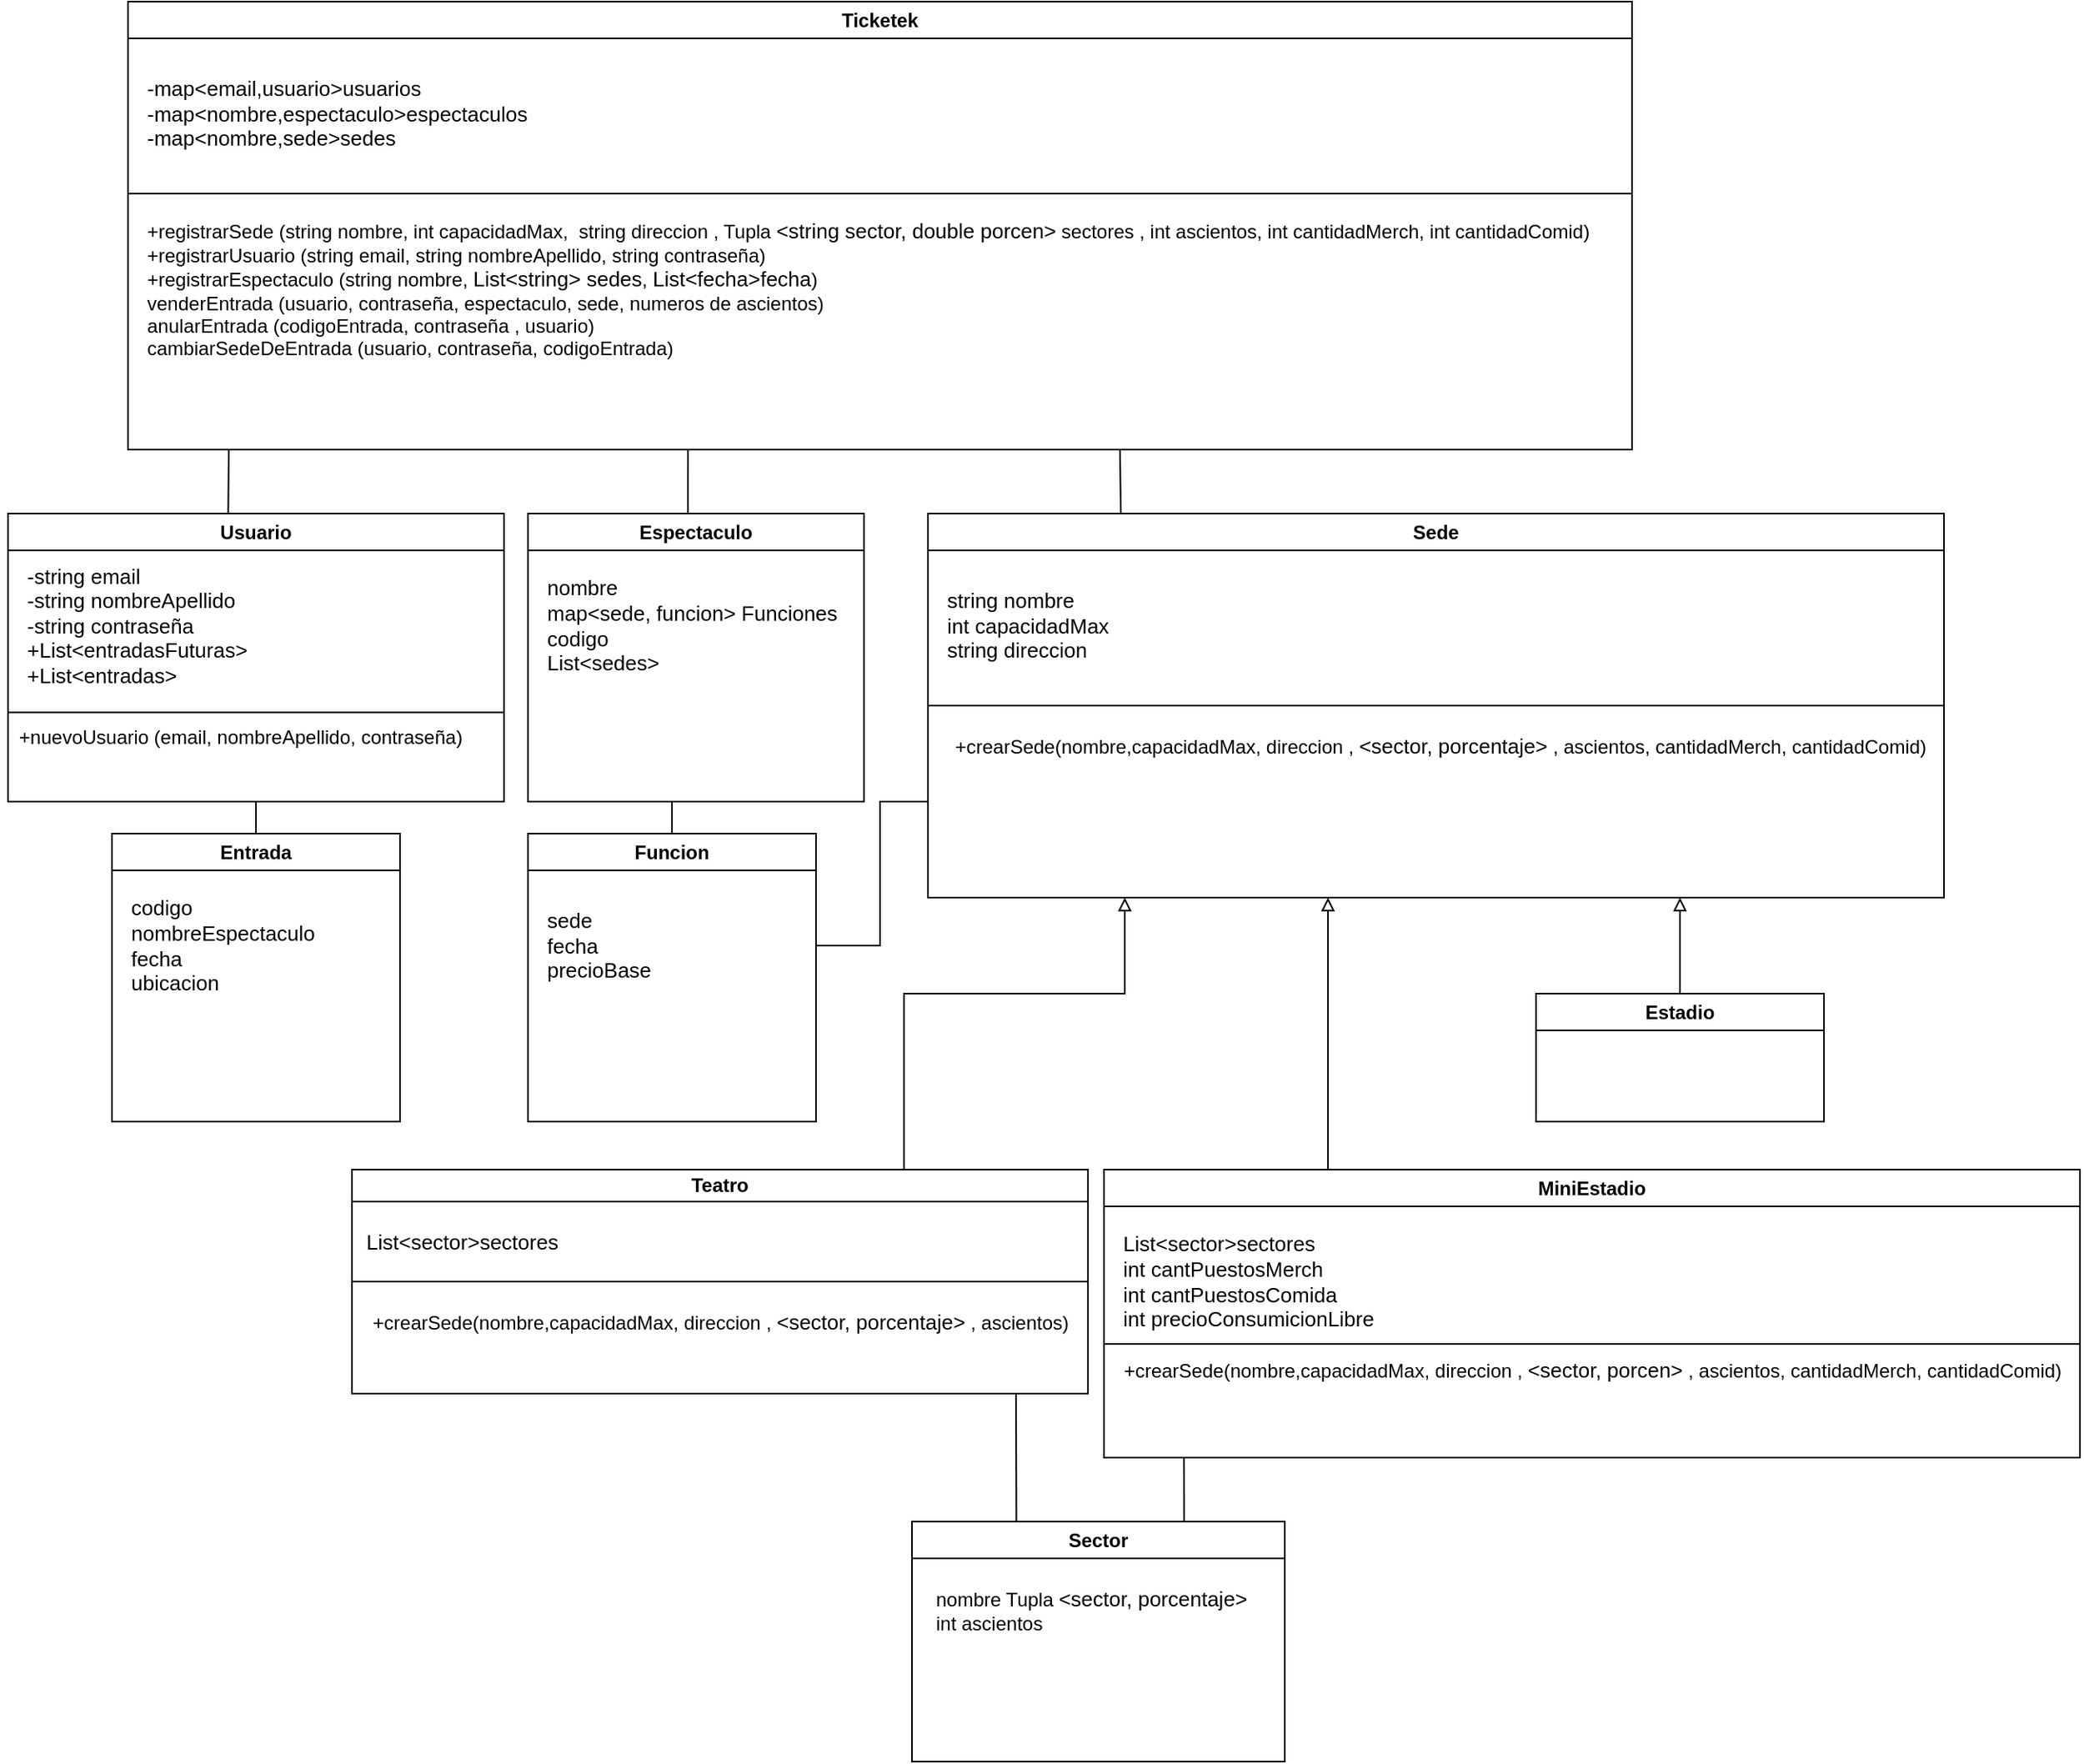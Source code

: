 <mxfile version="26.2.14">
  <diagram name="Página-1" id="BGD62SCd4SlIzhXcsPhD">
    <mxGraphModel dx="2414" dy="1845" grid="1" gridSize="10" guides="1" tooltips="1" connect="1" arrows="1" fold="1" page="1" pageScale="1" pageWidth="827" pageHeight="1169" math="0" shadow="0">
      <root>
        <mxCell id="0" />
        <mxCell id="1" parent="0" />
        <mxCell id="c-k_OdhlWmI5xw33POUm-2" value="Usuario" style="swimlane;whiteSpace=wrap;html=1;fillStyle=auto;rounded=0;glass=0;shadow=0;swimlaneLine=1;" parent="1" vertex="1">
          <mxGeometry x="-25" y="-820" width="310" height="180" as="geometry" />
        </mxCell>
        <mxCell id="c-k_OdhlWmI5xw33POUm-3" value="&lt;font style=&quot;font-size: 13px;&quot;&gt;-string email&lt;/font&gt;&lt;div&gt;&lt;font style=&quot;font-size: 13px;&quot;&gt;-string nombreApellido&lt;/font&gt;&lt;/div&gt;&lt;div&gt;&lt;font style=&quot;font-size: 13px;&quot;&gt;&lt;span style=&quot;background-color: transparent; color: light-dark(rgb(0, 0, 0), rgb(255, 255, 255));&quot;&gt;-string&amp;nbsp;&lt;/span&gt;contraseña&lt;/font&gt;&lt;/div&gt;&lt;div&gt;&lt;span style=&quot;font-size: 13px; background-color: transparent; color: light-dark(rgb(0, 0, 0), rgb(255, 255, 255));&quot;&gt;+List&lt;/span&gt;&lt;span style=&quot;font-size: 13px; background-color: transparent; color: light-dark(rgb(0, 0, 0), rgb(255, 255, 255));&quot;&gt;&amp;lt;entradasFuturas&lt;/span&gt;&lt;span style=&quot;font-size: 13px; background-color: transparent; color: light-dark(rgb(0, 0, 0), rgb(255, 255, 255));&quot;&gt;&amp;gt;&lt;/span&gt;&lt;/div&gt;&lt;div&gt;&lt;font style=&quot;font-size: 13px;&quot;&gt;+List&lt;span style=&quot;color: light-dark(rgb(0, 0, 0), rgb(255, 255, 255)); background-color: transparent;&quot;&gt;&amp;lt;entradas&lt;/span&gt;&lt;span style=&quot;color: light-dark(rgb(0, 0, 0), rgb(255, 255, 255)); background-color: transparent;&quot;&gt;&amp;gt;&lt;/span&gt;&lt;span style=&quot;color: light-dark(rgb(0, 0, 0), rgb(255, 255, 255)); background-color: transparent;&quot;&gt;&lt;/span&gt;&lt;/font&gt;&lt;/div&gt;" style="text;html=1;align=left;verticalAlign=middle;resizable=0;points=[];autosize=1;strokeColor=none;fillColor=none;" parent="c-k_OdhlWmI5xw33POUm-2" vertex="1">
          <mxGeometry x="10" y="25" width="160" height="90" as="geometry" />
        </mxCell>
        <mxCell id="gz3MEblSSOQ2FDono_MR-6" value="&lt;span style=&quot;text-align: left;&quot;&gt;+nuevoUsuario (email, nombreApellido, contraseña)&lt;/span&gt;" style="text;html=1;align=center;verticalAlign=middle;resizable=0;points=[];autosize=1;strokeColor=none;fillColor=none;" vertex="1" parent="c-k_OdhlWmI5xw33POUm-2">
          <mxGeometry x="-5" y="125" width="300" height="30" as="geometry" />
        </mxCell>
        <mxCell id="gz3MEblSSOQ2FDono_MR-8" value="" style="endArrow=none;html=1;rounded=0;" edge="1" parent="c-k_OdhlWmI5xw33POUm-2">
          <mxGeometry width="50" height="50" relative="1" as="geometry">
            <mxPoint y="124.31" as="sourcePoint" />
            <mxPoint x="310" y="124.31" as="targetPoint" />
          </mxGeometry>
        </mxCell>
        <mxCell id="c-k_OdhlWmI5xw33POUm-10" value="Ticketek" style="swimlane;whiteSpace=wrap;html=1;fillStyle=auto;rounded=0;glass=0;shadow=0;swimlaneLine=1;" parent="1" vertex="1">
          <mxGeometry x="50" y="-1140" width="940" height="280" as="geometry" />
        </mxCell>
        <mxCell id="c-k_OdhlWmI5xw33POUm-11" value="&lt;div&gt;&lt;span style=&quot;font-size: 13px;&quot;&gt;-map&amp;lt;email,usuario&amp;gt;usuarios&lt;/span&gt;&lt;/div&gt;&lt;div&gt;&lt;span style=&quot;font-size: 13px;&quot;&gt;-map&amp;lt;nombre,espectaculo&amp;gt;espectaculos&lt;/span&gt;&lt;/div&gt;&lt;div&gt;&lt;span style=&quot;font-size: 13px;&quot;&gt;-map&amp;lt;nombre,sede&amp;gt;sedes&lt;/span&gt;&lt;/div&gt;" style="text;html=1;align=left;verticalAlign=middle;resizable=0;points=[];autosize=1;strokeColor=none;fillColor=none;" parent="c-k_OdhlWmI5xw33POUm-10" vertex="1">
          <mxGeometry x="10" y="40" width="260" height="60" as="geometry" />
        </mxCell>
        <mxCell id="c-k_OdhlWmI5xw33POUm-50" value="" style="endArrow=none;html=1;rounded=0;exitX=0.444;exitY=0;exitDx=0;exitDy=0;exitPerimeter=0;" parent="c-k_OdhlWmI5xw33POUm-10" source="c-k_OdhlWmI5xw33POUm-2" edge="1">
          <mxGeometry width="50" height="50" relative="1" as="geometry">
            <mxPoint x="70" y="300" as="sourcePoint" />
            <mxPoint x="63" y="280" as="targetPoint" />
          </mxGeometry>
        </mxCell>
        <mxCell id="c-k_OdhlWmI5xw33POUm-60" value="" style="endArrow=none;html=1;rounded=0;exitX=0;exitY=0.5;exitDx=0;exitDy=0;" parent="c-k_OdhlWmI5xw33POUm-10" edge="1">
          <mxGeometry width="50" height="50" relative="1" as="geometry">
            <mxPoint y="120" as="sourcePoint" />
            <mxPoint x="940" y="120" as="targetPoint" />
          </mxGeometry>
        </mxCell>
        <mxCell id="c-k_OdhlWmI5xw33POUm-61" value="+registrarSede (string nombre, int capacidadMax,&amp;nbsp; string direccion , Tupla&amp;nbsp;&lt;span style=&quot;color: light-dark(rgb(0, 0, 0), rgb(255, 255, 255)); background-color: transparent; font-size: 13px;&quot;&gt;&amp;lt;string sector, double porcen&lt;/span&gt;&lt;span style=&quot;color: light-dark(rgb(0, 0, 0), rgb(255, 255, 255)); background-color: transparent; font-size: 13px;&quot;&gt;&amp;gt;&lt;/span&gt;&amp;nbsp;sectores , int ascientos, int cantidadMerch, int cantidadComid)&lt;div&gt;+registrarUsuario (string email, string nombreApellido, string contraseña)&lt;/div&gt;&lt;div&gt;+registrarEspectaculo (string nombre,&amp;nbsp;&lt;span style=&quot;font-size: 13px;&quot;&gt;List&lt;/span&gt;&lt;span style=&quot;color: light-dark(rgb(0, 0, 0), rgb(255, 255, 255)); background-color: transparent; font-size: 13px;&quot;&gt;&amp;lt;string&lt;/span&gt;&lt;span style=&quot;color: light-dark(rgb(0, 0, 0), rgb(255, 255, 255)); background-color: transparent; font-size: 13px;&quot;&gt;&amp;gt; sedes&lt;/span&gt;,&amp;nbsp;&lt;span style=&quot;font-size: 13px;&quot;&gt;List&lt;/span&gt;&lt;span style=&quot;color: light-dark(rgb(0, 0, 0), rgb(255, 255, 255)); background-color: transparent; font-size: 13px;&quot;&gt;&amp;lt;fecha&lt;/span&gt;&lt;span style=&quot;color: light-dark(rgb(0, 0, 0), rgb(255, 255, 255)); background-color: transparent; font-size: 13px;&quot;&gt;&amp;gt;fecha&lt;/span&gt;)&lt;/div&gt;&lt;div&gt;venderEntrada (usuario, contraseña, espectaculo, sede, numeros de ascientos)&lt;/div&gt;&lt;div&gt;anularEntrada (codigoEntrada, contraseña , usuario)&lt;/div&gt;&lt;div&gt;cambiarSedeDeEntrada (usuario, contraseña, codigoEntrada)&lt;/div&gt;" style="text;html=1;align=left;verticalAlign=middle;resizable=0;points=[];autosize=1;strokeColor=none;fillColor=none;" parent="c-k_OdhlWmI5xw33POUm-10" vertex="1">
          <mxGeometry x="10" y="130" width="930" height="100" as="geometry" />
        </mxCell>
        <mxCell id="c-k_OdhlWmI5xw33POUm-12" value="Sede" style="swimlane;whiteSpace=wrap;html=1;fillStyle=auto;rounded=0;glass=0;shadow=0;swimlaneLine=1;startSize=23;" parent="1" vertex="1">
          <mxGeometry x="550" y="-820" width="635" height="240" as="geometry" />
        </mxCell>
        <mxCell id="c-k_OdhlWmI5xw33POUm-13" value="&lt;div&gt;&lt;span style=&quot;font-size: 13px;&quot;&gt;string nombre&lt;/span&gt;&lt;/div&gt;&lt;div&gt;&lt;span style=&quot;font-size: 13px;&quot;&gt;int capacidadMax&lt;/span&gt;&lt;/div&gt;&lt;div&gt;&lt;span style=&quot;font-size: 13px;&quot;&gt;string direccion&lt;/span&gt;&lt;/div&gt;" style="text;html=1;align=left;verticalAlign=middle;resizable=0;points=[];autosize=1;strokeColor=none;fillColor=none;" parent="c-k_OdhlWmI5xw33POUm-12" vertex="1">
          <mxGeometry x="10" y="40" width="120" height="60" as="geometry" />
        </mxCell>
        <mxCell id="gz3MEblSSOQ2FDono_MR-2" value="+crearSede(&lt;span style=&quot;text-align: left;&quot;&gt;nombre,capacidadMax, direccion ,&amp;nbsp;&lt;/span&gt;&lt;span style=&quot;color: light-dark(rgb(0, 0, 0), rgb(255, 255, 255)); text-align: left; background-color: transparent; font-size: 13px;&quot;&gt;&amp;lt;sector, porcentaje&lt;/span&gt;&lt;span style=&quot;color: light-dark(rgb(0, 0, 0), rgb(255, 255, 255)); text-align: left; background-color: transparent; font-size: 13px;&quot;&gt;&amp;gt;&lt;/span&gt;&lt;span style=&quot;text-align: left;&quot;&gt;&amp;nbsp;, ascientos, cantidadMerch, cantidadComid)&lt;/span&gt;" style="text;html=1;align=center;verticalAlign=middle;resizable=0;points=[];autosize=1;strokeColor=none;fillColor=none;" vertex="1" parent="c-k_OdhlWmI5xw33POUm-12">
          <mxGeometry x="5" y="130" width="630" height="30" as="geometry" />
        </mxCell>
        <mxCell id="c-k_OdhlWmI5xw33POUm-14" value="Teatro" style="swimlane;whiteSpace=wrap;html=1;fillStyle=auto;rounded=0;glass=0;shadow=0;swimlaneLine=1;startSize=20;" parent="1" vertex="1">
          <mxGeometry x="190" y="-410" width="460" height="140" as="geometry">
            <mxRectangle x="750" y="290" width="70" height="30" as="alternateBounds" />
          </mxGeometry>
        </mxCell>
        <mxCell id="c-k_OdhlWmI5xw33POUm-15" value="&lt;span style=&quot;color: light-dark(rgb(0, 0, 0), rgb(255, 255, 255)); background-color: transparent; font-size: 13px;&quot;&gt;List&amp;lt;sector&lt;/span&gt;&lt;span style=&quot;color: light-dark(rgb(0, 0, 0), rgb(255, 255, 255)); background-color: transparent; font-size: 13px;&quot;&gt;&amp;gt;&lt;/span&gt;&lt;span style=&quot;color: light-dark(rgb(0, 0, 0), rgb(255, 255, 255)); background-color: transparent; font-size: 13px;&quot;&gt;sectores&lt;/span&gt;" style="text;html=1;align=left;verticalAlign=middle;resizable=0;points=[];autosize=1;strokeColor=none;fillColor=none;" parent="c-k_OdhlWmI5xw33POUm-14" vertex="1">
          <mxGeometry x="7" y="30" width="140" height="30" as="geometry" />
        </mxCell>
        <mxCell id="gz3MEblSSOQ2FDono_MR-12" value="+crearSede(&lt;span style=&quot;text-align: left;&quot;&gt;nombre,capacidadMax, direccion ,&amp;nbsp;&lt;/span&gt;&lt;span style=&quot;color: light-dark(rgb(0, 0, 0), rgb(255, 255, 255)); background-color: transparent; text-align: left; font-size: 13px;&quot;&gt;&amp;lt;sector, porcentaje&lt;/span&gt;&lt;span style=&quot;color: light-dark(rgb(0, 0, 0), rgb(255, 255, 255)); background-color: transparent; text-align: left; font-size: 13px;&quot;&gt;&amp;gt;&lt;/span&gt;&lt;span style=&quot;text-align: left;&quot;&gt;&amp;nbsp;, ascientos)&lt;/span&gt;" style="text;html=1;align=center;verticalAlign=middle;resizable=0;points=[];autosize=1;strokeColor=none;fillColor=none;" vertex="1" parent="c-k_OdhlWmI5xw33POUm-14">
          <mxGeometry y="80" width="460" height="30" as="geometry" />
        </mxCell>
        <mxCell id="c-k_OdhlWmI5xw33POUm-16" value="Estadio" style="swimlane;whiteSpace=wrap;html=1;fillStyle=auto;rounded=0;glass=0;shadow=0;swimlaneLine=1;startSize=23;" parent="1" vertex="1">
          <mxGeometry x="930" y="-520" width="180" height="80" as="geometry" />
        </mxCell>
        <mxCell id="c-k_OdhlWmI5xw33POUm-17" value="&lt;div&gt;&lt;br&gt;&lt;/div&gt;" style="text;html=1;align=left;verticalAlign=middle;resizable=0;points=[];autosize=1;strokeColor=none;fillColor=none;" parent="c-k_OdhlWmI5xw33POUm-16" vertex="1">
          <mxGeometry x="10" y="55" width="20" height="30" as="geometry" />
        </mxCell>
        <mxCell id="c-k_OdhlWmI5xw33POUm-19" value="MiniEstadio" style="swimlane;whiteSpace=wrap;html=1;fillStyle=auto;rounded=0;glass=0;shadow=0;swimlaneLine=1;startSize=23;" parent="1" vertex="1">
          <mxGeometry x="660" y="-410" width="610" height="180" as="geometry" />
        </mxCell>
        <mxCell id="c-k_OdhlWmI5xw33POUm-20" value="&lt;div&gt;&lt;span style=&quot;background-color: transparent; color: light-dark(rgb(0, 0, 0), rgb(255, 255, 255)); font-size: 13px;&quot;&gt;List&amp;lt;sector&lt;/span&gt;&lt;span style=&quot;background-color: transparent; color: light-dark(rgb(0, 0, 0), rgb(255, 255, 255)); font-size: 13px;&quot;&gt;&amp;gt;&lt;/span&gt;&lt;span style=&quot;font-size: 13px; background-color: transparent; color: light-dark(rgb(0, 0, 0), rgb(255, 255, 255));&quot;&gt;sectores&lt;/span&gt;&lt;/div&gt;&lt;div&gt;&lt;span style=&quot;font-size: 13px;&quot;&gt;int cantPuestosMerch&lt;/span&gt;&lt;/div&gt;&lt;div&gt;&lt;span style=&quot;font-size: 13px;&quot;&gt;int cantPuestosComida&lt;/span&gt;&lt;/div&gt;&lt;div&gt;&lt;span style=&quot;font-size: 13px;&quot;&gt;int precioConsumicionLibre&lt;/span&gt;&lt;/div&gt;" style="text;html=1;align=left;verticalAlign=middle;resizable=0;points=[];autosize=1;strokeColor=none;fillColor=none;" parent="c-k_OdhlWmI5xw33POUm-19" vertex="1">
          <mxGeometry x="10" y="30" width="180" height="80" as="geometry" />
        </mxCell>
        <mxCell id="gz3MEblSSOQ2FDono_MR-9" value="+crearSede(&lt;span style=&quot;text-align: left;&quot;&gt;nombre,capacidadMax, direccion ,&amp;nbsp;&lt;/span&gt;&lt;span style=&quot;color: light-dark(rgb(0, 0, 0), rgb(255, 255, 255)); background-color: transparent; text-align: left; font-size: 13px;&quot;&gt;&amp;lt;sector, porcen&lt;/span&gt;&lt;span style=&quot;color: light-dark(rgb(0, 0, 0), rgb(255, 255, 255)); background-color: transparent; text-align: left; font-size: 13px;&quot;&gt;&amp;gt;&lt;/span&gt;&lt;span style=&quot;text-align: left;&quot;&gt;&amp;nbsp;, ascientos, cantidadMerch, cantidadComid)&lt;/span&gt;" style="text;html=1;align=center;verticalAlign=middle;resizable=0;points=[];autosize=1;strokeColor=none;fillColor=none;" vertex="1" parent="c-k_OdhlWmI5xw33POUm-19">
          <mxGeometry y="110" width="610" height="30" as="geometry" />
        </mxCell>
        <mxCell id="gz3MEblSSOQ2FDono_MR-19" value="" style="endArrow=none;html=1;rounded=0;exitX=0;exitY=0.5;exitDx=0;exitDy=0;" edge="1" parent="c-k_OdhlWmI5xw33POUm-19">
          <mxGeometry width="50" height="50" relative="1" as="geometry">
            <mxPoint y="109" as="sourcePoint" />
            <mxPoint x="610" y="109" as="targetPoint" />
          </mxGeometry>
        </mxCell>
        <mxCell id="c-k_OdhlWmI5xw33POUm-22" value="" style="endArrow=block;html=1;rounded=0;exitX=0.75;exitY=0;exitDx=0;exitDy=0;endFill=0;" parent="1" source="c-k_OdhlWmI5xw33POUm-14" edge="1">
          <mxGeometry width="50" height="50" relative="1" as="geometry">
            <mxPoint x="657.5" y="-370" as="sourcePoint" />
            <mxPoint x="673" y="-580" as="targetPoint" />
            <Array as="points">
              <mxPoint x="535" y="-520" />
              <mxPoint x="673" y="-520" />
            </Array>
          </mxGeometry>
        </mxCell>
        <mxCell id="c-k_OdhlWmI5xw33POUm-24" value="Sector" style="swimlane;whiteSpace=wrap;html=1;" parent="1" vertex="1">
          <mxGeometry x="540" y="-190" width="233" height="150" as="geometry" />
        </mxCell>
        <mxCell id="c-k_OdhlWmI5xw33POUm-54" value="&lt;div&gt;nombre Tupla&amp;nbsp;&lt;span style=&quot;background-color: transparent; color: light-dark(rgb(0, 0, 0), rgb(255, 255, 255)); font-size: 13px;&quot;&gt;&amp;lt;sector, porcentaje&lt;/span&gt;&lt;span style=&quot;background-color: transparent; color: light-dark(rgb(0, 0, 0), rgb(255, 255, 255)); font-size: 13px;&quot;&gt;&amp;gt;&lt;/span&gt;&lt;/div&gt;&lt;div&gt;int ascientos&lt;/div&gt;&lt;div&gt;&lt;br&gt;&lt;/div&gt;" style="text;html=1;align=left;verticalAlign=middle;resizable=0;points=[];autosize=1;strokeColor=none;fillColor=none;" parent="c-k_OdhlWmI5xw33POUm-24" vertex="1">
          <mxGeometry x="13" y="33" width="220" height="60" as="geometry" />
        </mxCell>
        <mxCell id="c-k_OdhlWmI5xw33POUm-34" value="" style="endArrow=none;html=1;rounded=0;exitX=0.28;exitY=-0.003;exitDx=0;exitDy=0;exitPerimeter=0;" parent="1" source="c-k_OdhlWmI5xw33POUm-24" edge="1">
          <mxGeometry width="50" height="50" relative="1" as="geometry">
            <mxPoint x="723.298" y="-149.7" as="sourcePoint" />
            <mxPoint x="605" y="-270" as="targetPoint" />
          </mxGeometry>
        </mxCell>
        <mxCell id="c-k_OdhlWmI5xw33POUm-35" value="Entrada" style="swimlane;whiteSpace=wrap;html=1;fillStyle=auto;rounded=0;glass=0;shadow=0;swimlaneLine=1;" parent="1" vertex="1">
          <mxGeometry x="40" y="-620" width="180" height="180" as="geometry" />
        </mxCell>
        <mxCell id="c-k_OdhlWmI5xw33POUm-36" value="&lt;div&gt;&lt;span style=&quot;font-size: 13px;&quot;&gt;codigo&lt;/span&gt;&lt;/div&gt;&lt;div&gt;&lt;span style=&quot;font-size: 13px;&quot;&gt;nombreEspectaculo&lt;/span&gt;&lt;/div&gt;&lt;div&gt;&lt;span style=&quot;font-size: 13px;&quot;&gt;fecha&lt;/span&gt;&lt;/div&gt;&lt;div&gt;&lt;span style=&quot;font-size: 13px;&quot;&gt;ubicacion&lt;/span&gt;&lt;/div&gt;" style="text;html=1;align=left;verticalAlign=middle;resizable=0;points=[];autosize=1;strokeColor=none;fillColor=none;" parent="c-k_OdhlWmI5xw33POUm-35" vertex="1">
          <mxGeometry x="10" y="30" width="140" height="80" as="geometry" />
        </mxCell>
        <mxCell id="c-k_OdhlWmI5xw33POUm-37" value="" style="endArrow=none;html=1;rounded=0;entryX=0.5;entryY=1;entryDx=0;entryDy=0;" parent="1" source="c-k_OdhlWmI5xw33POUm-35" target="c-k_OdhlWmI5xw33POUm-2" edge="1">
          <mxGeometry width="50" height="50" relative="1" as="geometry">
            <mxPoint x="100" y="-440" as="sourcePoint" />
            <mxPoint x="140" y="-480" as="targetPoint" />
          </mxGeometry>
        </mxCell>
        <mxCell id="c-k_OdhlWmI5xw33POUm-38" value="Espectaculo" style="swimlane;whiteSpace=wrap;html=1;fillStyle=auto;rounded=0;glass=0;shadow=0;swimlaneLine=1;" parent="1" vertex="1">
          <mxGeometry x="300" y="-820" width="210" height="180" as="geometry" />
        </mxCell>
        <mxCell id="c-k_OdhlWmI5xw33POUm-39" value="&lt;div&gt;&lt;span style=&quot;font-size: 13px;&quot;&gt;nombre&lt;/span&gt;&lt;/div&gt;&lt;div&gt;&lt;span style=&quot;color: light-dark(rgb(0, 0, 0), rgb(255, 255, 255)); background-color: transparent; font-size: 13px;&quot;&gt;map&amp;lt;sede, funcion&lt;/span&gt;&lt;span style=&quot;color: light-dark(rgb(0, 0, 0), rgb(255, 255, 255)); background-color: transparent; font-size: 13px;&quot;&gt;&amp;gt; Funciones&lt;/span&gt;&lt;/div&gt;&lt;div&gt;&lt;span style=&quot;font-size: 13px;&quot;&gt;codigo&lt;/span&gt;&lt;/div&gt;&lt;div&gt;&lt;span style=&quot;font-size: 13px;&quot;&gt;List&lt;/span&gt;&lt;span style=&quot;font-size: 13px; background-color: transparent; color: light-dark(rgb(0, 0, 0), rgb(255, 255, 255));&quot;&gt;&amp;lt;sedes&lt;/span&gt;&lt;span style=&quot;background-color: transparent; color: light-dark(rgb(0, 0, 0), rgb(255, 255, 255)); font-size: 13px;&quot;&gt;&amp;gt;&lt;/span&gt;&lt;/div&gt;" style="text;html=1;align=left;verticalAlign=middle;resizable=0;points=[];autosize=1;strokeColor=none;fillColor=none;" parent="c-k_OdhlWmI5xw33POUm-38" vertex="1">
          <mxGeometry x="10" y="30" width="200" height="80" as="geometry" />
        </mxCell>
        <mxCell id="c-k_OdhlWmI5xw33POUm-40" value="Funcion" style="swimlane;whiteSpace=wrap;html=1;fillStyle=auto;rounded=0;glass=0;shadow=0;swimlaneLine=1;" parent="1" vertex="1">
          <mxGeometry x="300" y="-620" width="180" height="180" as="geometry" />
        </mxCell>
        <mxCell id="c-k_OdhlWmI5xw33POUm-41" value="&lt;div&gt;&lt;span style=&quot;font-size: 13px; background-color: transparent; color: light-dark(rgb(0, 0, 0), rgb(255, 255, 255));&quot;&gt;sede&lt;/span&gt;&lt;/div&gt;&lt;div&gt;&lt;span style=&quot;font-size: 13px; background-color: transparent; color: light-dark(rgb(0, 0, 0), rgb(255, 255, 255));&quot;&gt;fecha&lt;/span&gt;&lt;/div&gt;&lt;div&gt;&lt;span style=&quot;font-size: 13px; background-color: transparent; color: light-dark(rgb(0, 0, 0), rgb(255, 255, 255));&quot;&gt;precioBase&lt;/span&gt;&lt;/div&gt;" style="text;html=1;align=left;verticalAlign=middle;resizable=0;points=[];autosize=1;strokeColor=none;fillColor=none;" parent="c-k_OdhlWmI5xw33POUm-40" vertex="1">
          <mxGeometry x="10" y="40" width="90" height="60" as="geometry" />
        </mxCell>
        <mxCell id="c-k_OdhlWmI5xw33POUm-43" value="" style="endArrow=none;html=1;rounded=0;entryX=0.5;entryY=0;entryDx=0;entryDy=0;" parent="1" target="c-k_OdhlWmI5xw33POUm-40" edge="1">
          <mxGeometry width="50" height="50" relative="1" as="geometry">
            <mxPoint x="390" y="-640" as="sourcePoint" />
            <mxPoint x="140" y="-470" as="targetPoint" />
          </mxGeometry>
        </mxCell>
        <mxCell id="c-k_OdhlWmI5xw33POUm-53" value="" style="endArrow=none;html=1;rounded=0;entryX=0;entryY=0.75;entryDx=0;entryDy=0;" parent="1" target="c-k_OdhlWmI5xw33POUm-12" edge="1">
          <mxGeometry width="50" height="50" relative="1" as="geometry">
            <mxPoint x="480" y="-550" as="sourcePoint" />
            <mxPoint x="530" y="-600" as="targetPoint" />
            <Array as="points">
              <mxPoint x="520" y="-550" />
              <mxPoint x="520" y="-640" />
            </Array>
          </mxGeometry>
        </mxCell>
        <mxCell id="c-k_OdhlWmI5xw33POUm-59" value="" style="endArrow=none;html=1;rounded=0;exitX=0.73;exitY=0;exitDx=0;exitDy=0;exitPerimeter=0;" parent="1" source="c-k_OdhlWmI5xw33POUm-24" edge="1">
          <mxGeometry width="50" height="50" relative="1" as="geometry">
            <mxPoint x="820" y="-150" as="sourcePoint" />
            <mxPoint x="710" y="-230" as="targetPoint" />
          </mxGeometry>
        </mxCell>
        <mxCell id="gz3MEblSSOQ2FDono_MR-1" value="" style="endArrow=none;html=1;rounded=0;entryX=1;entryY=0.5;entryDx=0;entryDy=0;exitX=0;exitY=0.5;exitDx=0;exitDy=0;" edge="1" parent="1" source="c-k_OdhlWmI5xw33POUm-12" target="c-k_OdhlWmI5xw33POUm-12">
          <mxGeometry width="50" height="50" relative="1" as="geometry">
            <mxPoint x="540" y="-690" as="sourcePoint" />
            <mxPoint x="590" y="-740" as="targetPoint" />
          </mxGeometry>
        </mxCell>
        <mxCell id="gz3MEblSSOQ2FDono_MR-3" value="" style="endArrow=none;html=1;rounded=0;exitX=0.476;exitY=-0.001;exitDx=0;exitDy=0;exitPerimeter=0;" edge="1" parent="1" source="c-k_OdhlWmI5xw33POUm-38">
          <mxGeometry width="50" height="50" relative="1" as="geometry">
            <mxPoint x="401" y="-820" as="sourcePoint" />
            <mxPoint x="400" y="-860" as="targetPoint" />
          </mxGeometry>
        </mxCell>
        <mxCell id="gz3MEblSSOQ2FDono_MR-4" value="" style="endArrow=none;html=1;rounded=0;exitX=0.45;exitY=-0.002;exitDx=0;exitDy=0;exitPerimeter=0;" edge="1" parent="1">
          <mxGeometry width="50" height="50" relative="1" as="geometry">
            <mxPoint x="670.5" y="-820" as="sourcePoint" />
            <mxPoint x="670" y="-860" as="targetPoint" />
          </mxGeometry>
        </mxCell>
        <mxCell id="gz3MEblSSOQ2FDono_MR-13" value="" style="endArrow=block;html=1;rounded=0;exitX=0.5;exitY=0;exitDx=0;exitDy=0;endFill=0;" edge="1" parent="1" source="c-k_OdhlWmI5xw33POUm-16">
          <mxGeometry width="50" height="50" relative="1" as="geometry">
            <mxPoint x="880" y="-460" as="sourcePoint" />
            <mxPoint x="1020" y="-580" as="targetPoint" />
          </mxGeometry>
        </mxCell>
        <mxCell id="gz3MEblSSOQ2FDono_MR-17" value="" style="endArrow=block;html=1;rounded=0;exitX=0.5;exitY=0;exitDx=0;exitDy=0;endFill=0;" edge="1" parent="1">
          <mxGeometry width="50" height="50" relative="1" as="geometry">
            <mxPoint x="800" y="-410" as="sourcePoint" />
            <mxPoint x="800" y="-580" as="targetPoint" />
          </mxGeometry>
        </mxCell>
        <mxCell id="gz3MEblSSOQ2FDono_MR-18" value="" style="endArrow=none;html=1;rounded=0;exitX=0;exitY=0.5;exitDx=0;exitDy=0;entryX=1;entryY=0.5;entryDx=0;entryDy=0;" edge="1" parent="1" source="c-k_OdhlWmI5xw33POUm-14" target="c-k_OdhlWmI5xw33POUm-14">
          <mxGeometry width="50" height="50" relative="1" as="geometry">
            <mxPoint x="560" y="-400" as="sourcePoint" />
            <mxPoint x="610" y="-450" as="targetPoint" />
          </mxGeometry>
        </mxCell>
      </root>
    </mxGraphModel>
  </diagram>
</mxfile>
